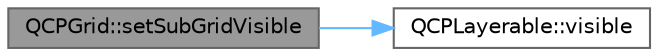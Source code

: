 digraph "QCPGrid::setSubGridVisible"
{
 // LATEX_PDF_SIZE
  bgcolor="transparent";
  edge [fontname=Helvetica,fontsize=10,labelfontname=Helvetica,labelfontsize=10];
  node [fontname=Helvetica,fontsize=10,shape=box,height=0.2,width=0.4];
  rankdir="LR";
  Node1 [label="QCPGrid::setSubGridVisible",height=0.2,width=0.4,color="gray40", fillcolor="grey60", style="filled", fontcolor="black",tooltip=" "];
  Node1 -> Node2 [color="steelblue1",style="solid"];
  Node2 [label="QCPLayerable::visible",height=0.2,width=0.4,color="grey40", fillcolor="white", style="filled",URL="$class_q_c_p_layerable.html#af0297b944b6192b6d67d00bff41b6b70",tooltip=" "];
}

